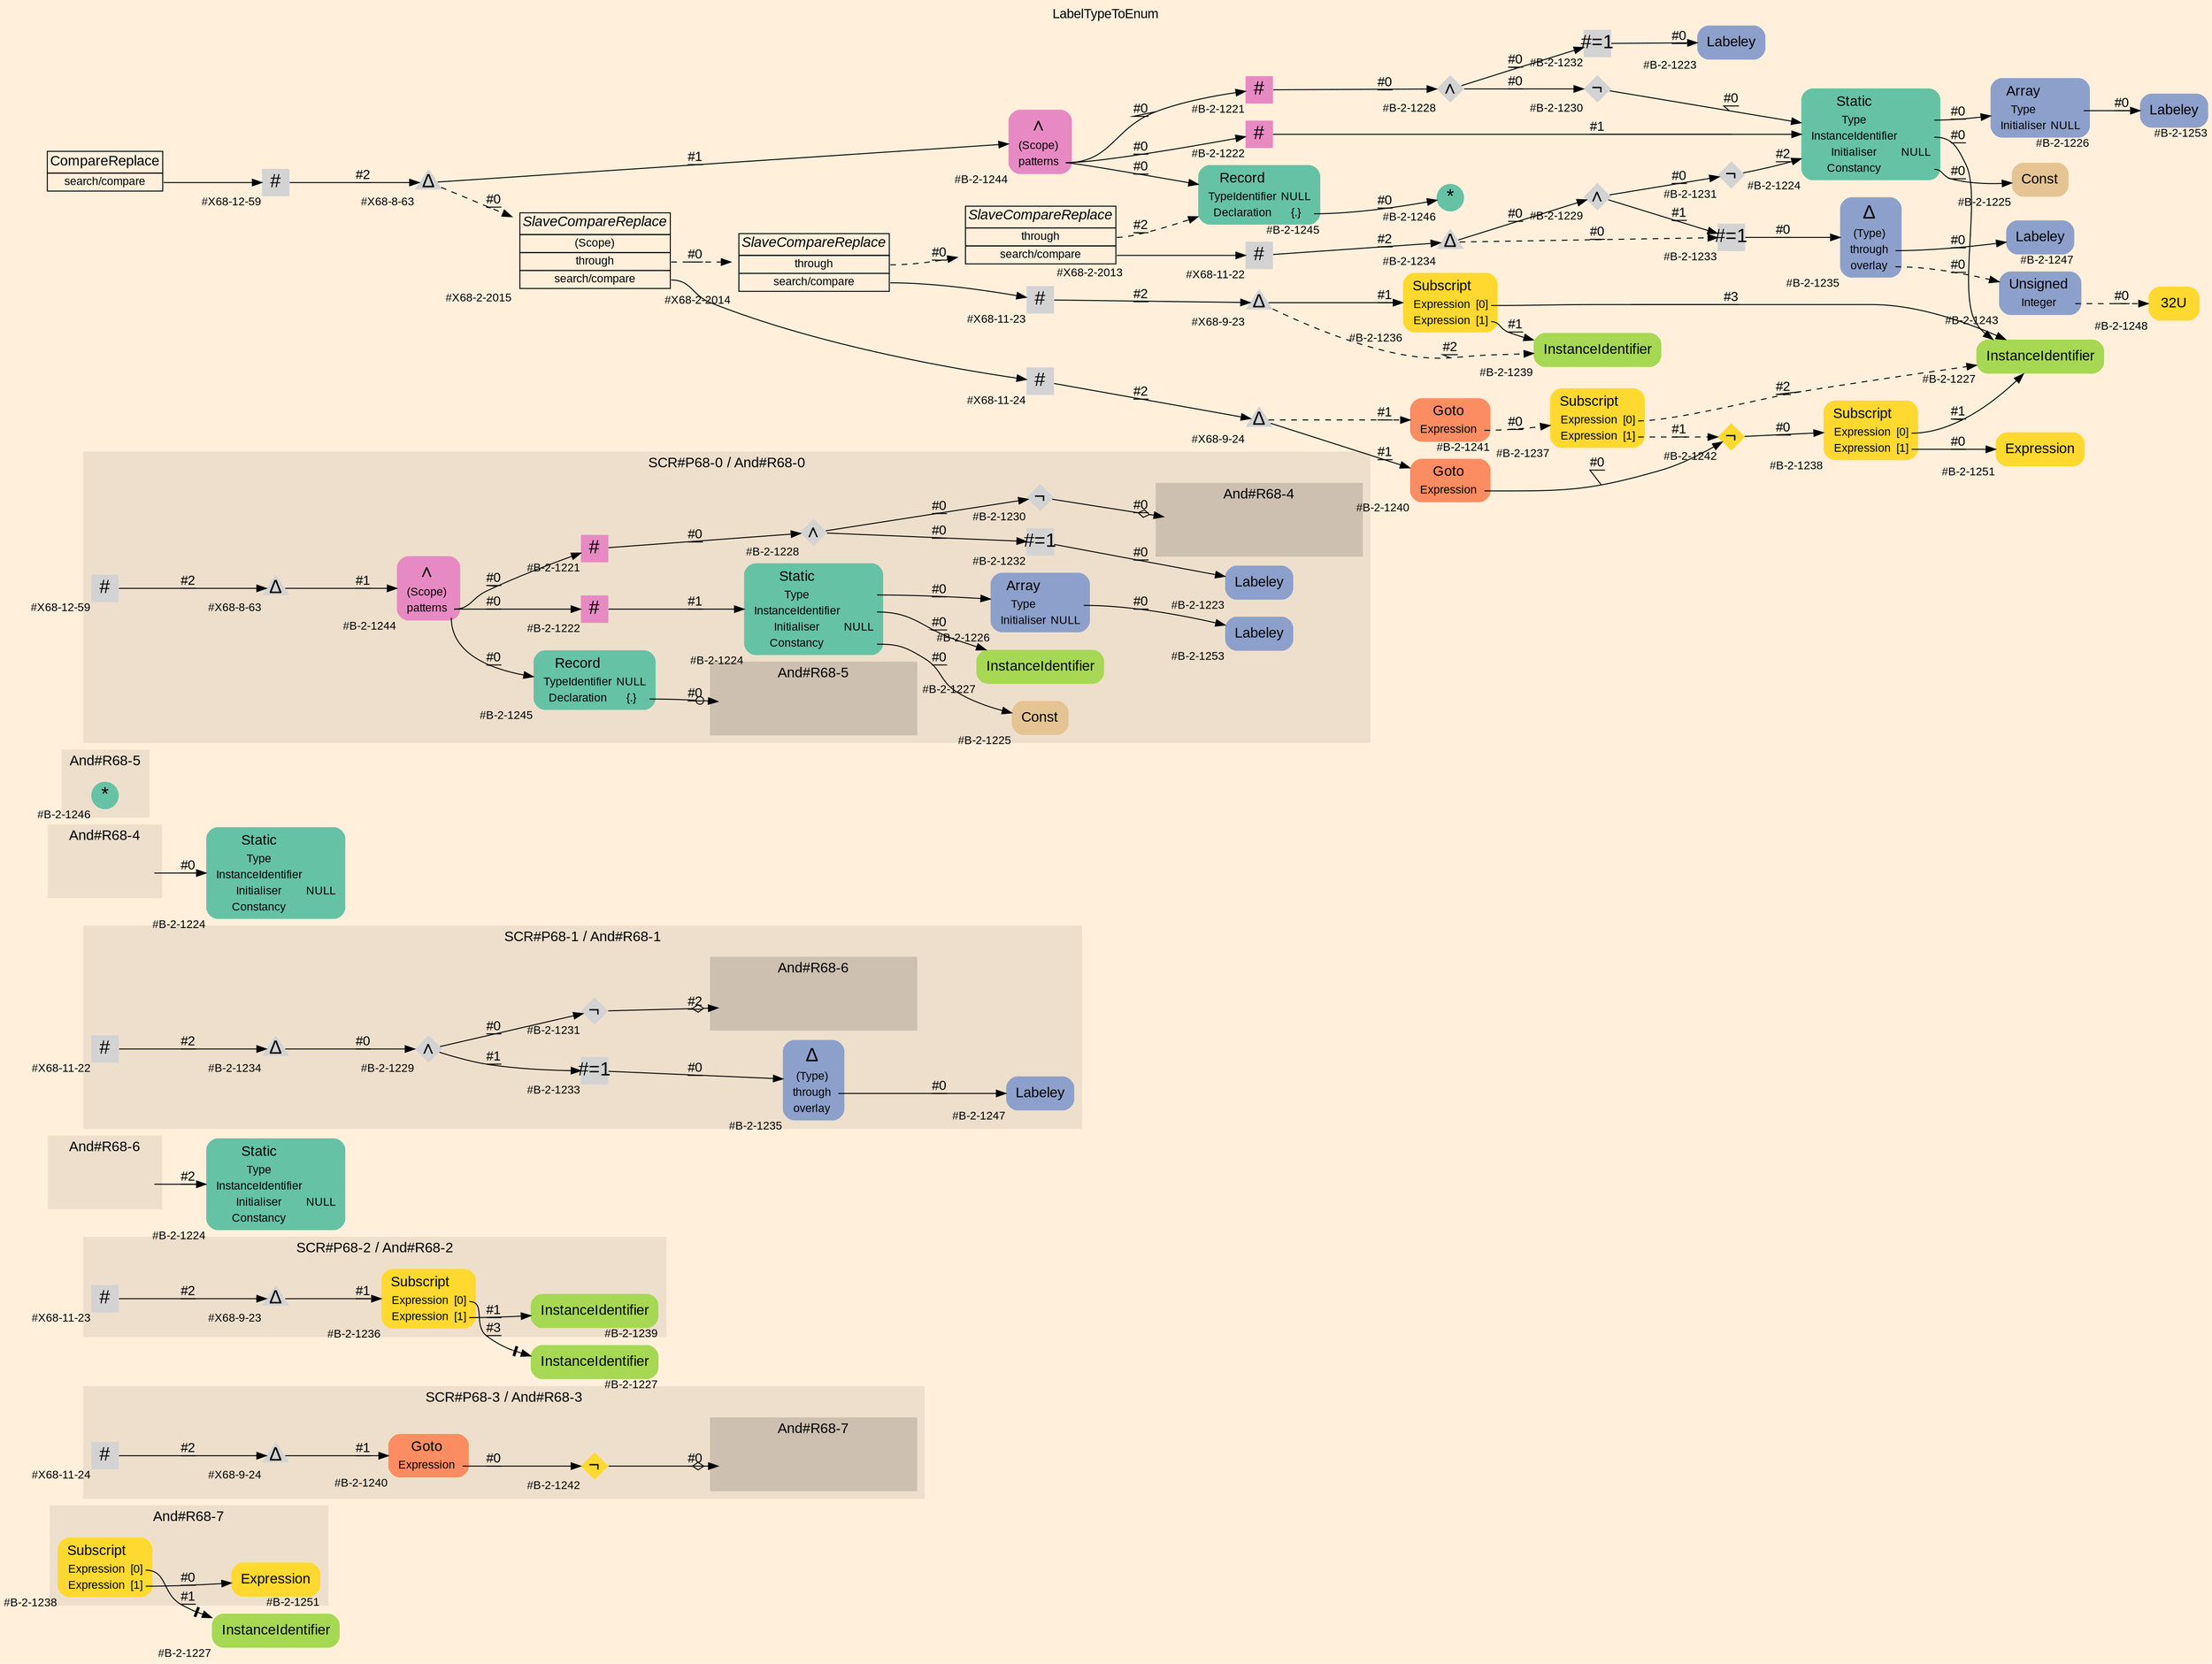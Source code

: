 digraph "LabelTypeToEnum" {
label = "LabelTypeToEnum"
labelloc = t
graph [
    rankdir = "LR"
    ranksep = 0.3
    bgcolor = antiquewhite1
    color = black
    fontcolor = black
    fontname = "Arial"
];
node [
    fontname = "Arial"
];
edge [
    fontname = "Arial"
];

// -------------------- figure And#R68-7 --------------------
// -------- region And#R68-7 ----------
subgraph "clusterAnd#R68-7" {
    label = "And#R68-7"
    style = "filled"
    color = antiquewhite2
    fontsize = "15"
    // -------- block And#R68-7/#B-2-1251 ----------
    "And#R68-7/#B-2-1251" [
        shape = "plaintext"
        fillcolor = "/set28/6"
        xlabel = "#B-2-1251"
        fontsize = "12"
        fontcolor = black
        label = <<TABLE BORDER="0" CELLBORDER="0" CELLSPACING="0">
         <TR><TD><FONT POINT-SIZE="15" COLOR="black">Expression</FONT></TD></TR>
        </TABLE>>
        style = "rounded,filled"
    ];
    
    // -------- block And#R68-7/#B-2-1238 ----------
    "And#R68-7/#B-2-1238" [
        shape = "plaintext"
        fillcolor = "/set28/6"
        xlabel = "#B-2-1238"
        fontsize = "12"
        fontcolor = black
        label = <<TABLE BORDER="0" CELLBORDER="0" CELLSPACING="0">
         <TR><TD><FONT POINT-SIZE="15" COLOR="black">Subscript</FONT></TD></TR>
         <TR><TD><FONT POINT-SIZE="12" COLOR="black">Expression</FONT></TD><TD PORT="port0"><FONT POINT-SIZE="12" COLOR="black">[0]</FONT></TD></TR>
         <TR><TD><FONT POINT-SIZE="12" COLOR="black">Expression</FONT></TD><TD PORT="port1"><FONT POINT-SIZE="12" COLOR="black">[1]</FONT></TD></TR>
        </TABLE>>
        style = "rounded,filled"
    ];
    
}

// -------- block And#R68-7/#B-2-1227 ----------
"And#R68-7/#B-2-1227" [
    shape = "plaintext"
    fillcolor = "/set28/5"
    xlabel = "#B-2-1227"
    fontsize = "12"
    fontcolor = black
    label = <<TABLE BORDER="0" CELLBORDER="0" CELLSPACING="0">
     <TR><TD><FONT POINT-SIZE="15" COLOR="black">InstanceIdentifier</FONT></TD></TR>
    </TABLE>>
    style = "rounded,filled"
];

"And#R68-7/#B-2-1238":port0 -> "And#R68-7/#B-2-1227" [
    arrowhead="normalnonetee"
    label = "#1"
    decorate = true
    color = black
    fontcolor = black
];

"And#R68-7/#B-2-1238":port1 -> "And#R68-7/#B-2-1251" [
    label = "#0"
    decorate = true
    color = black
    fontcolor = black
];


// -------------------- figure And#R68-3 --------------------
// -------- region And#R68-3 ----------
subgraph "clusterAnd#R68-3" {
    label = "SCR#P68-3 / And#R68-3"
    style = "filled"
    color = antiquewhite2
    fontsize = "15"
    // -------- block And#R68-3/#B-2-1240 ----------
    "And#R68-3/#B-2-1240" [
        shape = "plaintext"
        fillcolor = "/set28/2"
        xlabel = "#B-2-1240"
        fontsize = "12"
        fontcolor = black
        label = <<TABLE BORDER="0" CELLBORDER="0" CELLSPACING="0">
         <TR><TD><FONT POINT-SIZE="15" COLOR="black">Goto</FONT></TD></TR>
         <TR><TD><FONT POINT-SIZE="12" COLOR="black">Expression</FONT></TD><TD PORT="port0"></TD></TR>
        </TABLE>>
        style = "rounded,filled"
    ];
    
    // -------- block And#R68-3/#B-2-1242 ----------
    "And#R68-3/#B-2-1242" [
        shape = "diamond"
        fillcolor = "/set28/6"
        xlabel = "#B-2-1242"
        fontsize = "12"
        fontcolor = black
        label = <<FONT POINT-SIZE="20" COLOR="black">¬</FONT>>
        style = "filled"
        penwidth = 0.0
        fixedsize = true
        width = 0.4
        height = 0.4
    ];
    
    // -------- block And#R68-3/#X68-9-24 ----------
    "And#R68-3/#X68-9-24" [
        shape = "triangle"
        xlabel = "#X68-9-24"
        fontsize = "12"
        fontcolor = black
        label = <<FONT POINT-SIZE="20" COLOR="black">Δ</FONT>>
        style = "filled"
        penwidth = 0.0
        fixedsize = true
        width = 0.4
        height = 0.4
    ];
    
    // -------- block And#R68-3/#X68-11-24 ----------
    "And#R68-3/#X68-11-24" [
        shape = "square"
        xlabel = "#X68-11-24"
        fontsize = "12"
        fontcolor = black
        label = <<FONT POINT-SIZE="20" COLOR="black">#</FONT>>
        style = "filled"
        penwidth = 0.0
        fixedsize = true
        width = 0.4
        height = 0.4
    ];
    
    // -------- region And#R68-3/And#R68-7 ----------
    subgraph "clusterAnd#R68-3/And#R68-7" {
        label = "And#R68-7"
        style = "filled"
        color = antiquewhite3
        fontsize = "15"
        // -------- block And#R68-3/And#R68-7/#B-2-1238 ----------
        "And#R68-3/And#R68-7/#B-2-1238" [
            shape = "none"
            fillcolor = "/set28/6"
            xlabel = "#B-2-1238"
            fontsize = "12"
            fontcolor = black
            style = "invisible"
        ];
        
    }
    
}

"And#R68-3/#B-2-1240":port0 -> "And#R68-3/#B-2-1242" [
    label = "#0"
    decorate = true
    color = black
    fontcolor = black
];

"And#R68-3/#B-2-1242" -> "And#R68-3/And#R68-7/#B-2-1238" [
    arrowhead="normalnoneodiamond"
    label = "#0"
    decorate = true
    color = black
    fontcolor = black
];

"And#R68-3/#X68-9-24" -> "And#R68-3/#B-2-1240" [
    label = "#1"
    decorate = true
    color = black
    fontcolor = black
];

"And#R68-3/#X68-11-24" -> "And#R68-3/#X68-9-24" [
    label = "#2"
    decorate = true
    color = black
    fontcolor = black
];


// -------------------- figure And#R68-2 --------------------
// -------- region And#R68-2 ----------
subgraph "clusterAnd#R68-2" {
    label = "SCR#P68-2 / And#R68-2"
    style = "filled"
    color = antiquewhite2
    fontsize = "15"
    // -------- block And#R68-2/#X68-11-23 ----------
    "And#R68-2/#X68-11-23" [
        shape = "square"
        xlabel = "#X68-11-23"
        fontsize = "12"
        fontcolor = black
        label = <<FONT POINT-SIZE="20" COLOR="black">#</FONT>>
        style = "filled"
        penwidth = 0.0
        fixedsize = true
        width = 0.4
        height = 0.4
    ];
    
    // -------- block And#R68-2/#B-2-1236 ----------
    "And#R68-2/#B-2-1236" [
        shape = "plaintext"
        fillcolor = "/set28/6"
        xlabel = "#B-2-1236"
        fontsize = "12"
        fontcolor = black
        label = <<TABLE BORDER="0" CELLBORDER="0" CELLSPACING="0">
         <TR><TD><FONT POINT-SIZE="15" COLOR="black">Subscript</FONT></TD></TR>
         <TR><TD><FONT POINT-SIZE="12" COLOR="black">Expression</FONT></TD><TD PORT="port0"><FONT POINT-SIZE="12" COLOR="black">[0]</FONT></TD></TR>
         <TR><TD><FONT POINT-SIZE="12" COLOR="black">Expression</FONT></TD><TD PORT="port1"><FONT POINT-SIZE="12" COLOR="black">[1]</FONT></TD></TR>
        </TABLE>>
        style = "rounded,filled"
    ];
    
    // -------- block And#R68-2/#X68-9-23 ----------
    "And#R68-2/#X68-9-23" [
        shape = "triangle"
        xlabel = "#X68-9-23"
        fontsize = "12"
        fontcolor = black
        label = <<FONT POINT-SIZE="20" COLOR="black">Δ</FONT>>
        style = "filled"
        penwidth = 0.0
        fixedsize = true
        width = 0.4
        height = 0.4
    ];
    
    // -------- block And#R68-2/#B-2-1239 ----------
    "And#R68-2/#B-2-1239" [
        shape = "plaintext"
        fillcolor = "/set28/5"
        xlabel = "#B-2-1239"
        fontsize = "12"
        fontcolor = black
        label = <<TABLE BORDER="0" CELLBORDER="0" CELLSPACING="0">
         <TR><TD><FONT POINT-SIZE="15" COLOR="black">InstanceIdentifier</FONT></TD></TR>
        </TABLE>>
        style = "rounded,filled"
    ];
    
}

// -------- block And#R68-2/#B-2-1227 ----------
"And#R68-2/#B-2-1227" [
    shape = "plaintext"
    fillcolor = "/set28/5"
    xlabel = "#B-2-1227"
    fontsize = "12"
    fontcolor = black
    label = <<TABLE BORDER="0" CELLBORDER="0" CELLSPACING="0">
     <TR><TD><FONT POINT-SIZE="15" COLOR="black">InstanceIdentifier</FONT></TD></TR>
    </TABLE>>
    style = "rounded,filled"
];

"And#R68-2/#X68-11-23" -> "And#R68-2/#X68-9-23" [
    label = "#2"
    decorate = true
    color = black
    fontcolor = black
];

"And#R68-2/#B-2-1236":port0 -> "And#R68-2/#B-2-1227" [
    arrowhead="normalnonetee"
    label = "#3"
    decorate = true
    color = black
    fontcolor = black
];

"And#R68-2/#B-2-1236":port1 -> "And#R68-2/#B-2-1239" [
    label = "#1"
    decorate = true
    color = black
    fontcolor = black
];

"And#R68-2/#X68-9-23" -> "And#R68-2/#B-2-1236" [
    label = "#1"
    decorate = true
    color = black
    fontcolor = black
];


// -------------------- figure And#R68-6 --------------------
// -------- region And#R68-6 ----------
subgraph "clusterAnd#R68-6" {
    label = "And#R68-6"
    style = "filled"
    color = antiquewhite2
    fontsize = "15"
    // -------- block And#R68-6/IRIP ----------
    "And#R68-6/IRIP" [
        shape = "none"
        fontsize = "12"
        fontcolor = black
        style = "invisible"
    ];
    
}

// -------- block And#R68-6/#B-2-1224 ----------
"And#R68-6/#B-2-1224" [
    shape = "plaintext"
    fillcolor = "/set28/1"
    xlabel = "#B-2-1224"
    fontsize = "12"
    fontcolor = black
    label = <<TABLE BORDER="0" CELLBORDER="0" CELLSPACING="0">
     <TR><TD><FONT POINT-SIZE="15" COLOR="black">Static</FONT></TD></TR>
     <TR><TD><FONT POINT-SIZE="12" COLOR="black">Type</FONT></TD><TD PORT="port0"></TD></TR>
     <TR><TD><FONT POINT-SIZE="12" COLOR="black">InstanceIdentifier</FONT></TD><TD PORT="port1"></TD></TR>
     <TR><TD><FONT POINT-SIZE="12" COLOR="black">Initialiser</FONT></TD><TD PORT="port2"><FONT POINT-SIZE="12" COLOR="black">NULL</FONT></TD></TR>
     <TR><TD><FONT POINT-SIZE="12" COLOR="black">Constancy</FONT></TD><TD PORT="port3"></TD></TR>
    </TABLE>>
    style = "rounded,filled"
];

"And#R68-6/IRIP" -> "And#R68-6/#B-2-1224" [
    label = "#2"
    decorate = true
    color = black
    fontcolor = black
];


// -------------------- figure And#R68-1 --------------------
// -------- region And#R68-1 ----------
subgraph "clusterAnd#R68-1" {
    label = "SCR#P68-1 / And#R68-1"
    style = "filled"
    color = antiquewhite2
    fontsize = "15"
    // -------- block And#R68-1/#B-2-1235 ----------
    "And#R68-1/#B-2-1235" [
        shape = "plaintext"
        fillcolor = "/set28/3"
        xlabel = "#B-2-1235"
        fontsize = "12"
        fontcolor = black
        label = <<TABLE BORDER="0" CELLBORDER="0" CELLSPACING="0">
         <TR><TD><FONT POINT-SIZE="20" COLOR="black">Δ</FONT></TD></TR>
         <TR><TD><FONT POINT-SIZE="12" COLOR="black">(Type)</FONT></TD><TD PORT="port0"></TD></TR>
         <TR><TD><FONT POINT-SIZE="12" COLOR="black">through</FONT></TD><TD PORT="port1"></TD></TR>
         <TR><TD><FONT POINT-SIZE="12" COLOR="black">overlay</FONT></TD><TD PORT="port2"></TD></TR>
        </TABLE>>
        style = "rounded,filled"
    ];
    
    // -------- block And#R68-1/#X68-11-22 ----------
    "And#R68-1/#X68-11-22" [
        shape = "square"
        xlabel = "#X68-11-22"
        fontsize = "12"
        fontcolor = black
        label = <<FONT POINT-SIZE="20" COLOR="black">#</FONT>>
        style = "filled"
        penwidth = 0.0
        fixedsize = true
        width = 0.4
        height = 0.4
    ];
    
    // -------- block And#R68-1/#B-2-1229 ----------
    "And#R68-1/#B-2-1229" [
        shape = "diamond"
        xlabel = "#B-2-1229"
        fontsize = "12"
        fontcolor = black
        label = <<FONT POINT-SIZE="20" COLOR="black">∧</FONT>>
        style = "filled"
        penwidth = 0.0
        fixedsize = true
        width = 0.4
        height = 0.4
    ];
    
    // -------- block And#R68-1/#B-2-1233 ----------
    "And#R68-1/#B-2-1233" [
        shape = "square"
        xlabel = "#B-2-1233"
        fontsize = "12"
        fontcolor = black
        label = <<FONT POINT-SIZE="20" COLOR="black">#=1</FONT>>
        style = "filled"
        penwidth = 0.0
        fixedsize = true
        width = 0.4
        height = 0.4
    ];
    
    // -------- block And#R68-1/#B-2-1247 ----------
    "And#R68-1/#B-2-1247" [
        shape = "plaintext"
        fillcolor = "/set28/3"
        xlabel = "#B-2-1247"
        fontsize = "12"
        fontcolor = black
        label = <<TABLE BORDER="0" CELLBORDER="0" CELLSPACING="0">
         <TR><TD><FONT POINT-SIZE="15" COLOR="black">Labeley</FONT></TD></TR>
        </TABLE>>
        style = "rounded,filled"
    ];
    
    // -------- block And#R68-1/#B-2-1234 ----------
    "And#R68-1/#B-2-1234" [
        shape = "triangle"
        xlabel = "#B-2-1234"
        fontsize = "12"
        fontcolor = black
        label = <<FONT POINT-SIZE="20" COLOR="black">Δ</FONT>>
        style = "filled"
        penwidth = 0.0
        fixedsize = true
        width = 0.4
        height = 0.4
    ];
    
    // -------- block And#R68-1/#B-2-1231 ----------
    "And#R68-1/#B-2-1231" [
        shape = "diamond"
        xlabel = "#B-2-1231"
        fontsize = "12"
        fontcolor = black
        label = <<FONT POINT-SIZE="20" COLOR="black">¬</FONT>>
        style = "filled"
        penwidth = 0.0
        fixedsize = true
        width = 0.4
        height = 0.4
    ];
    
    // -------- region And#R68-1/And#R68-6 ----------
    subgraph "clusterAnd#R68-1/And#R68-6" {
        label = "And#R68-6"
        style = "filled"
        color = antiquewhite3
        fontsize = "15"
        // -------- block And#R68-1/And#R68-6/#B-2-1224 ----------
        "And#R68-1/And#R68-6/#B-2-1224" [
            shape = "none"
            fillcolor = "/set28/1"
            xlabel = "#B-2-1224"
            fontsize = "12"
            fontcolor = black
            style = "invisible"
        ];
        
    }
    
}

"And#R68-1/#B-2-1235":port1 -> "And#R68-1/#B-2-1247" [
    label = "#0"
    decorate = true
    color = black
    fontcolor = black
];

"And#R68-1/#X68-11-22" -> "And#R68-1/#B-2-1234" [
    label = "#2"
    decorate = true
    color = black
    fontcolor = black
];

"And#R68-1/#B-2-1229" -> "And#R68-1/#B-2-1233" [
    label = "#1"
    decorate = true
    color = black
    fontcolor = black
];

"And#R68-1/#B-2-1229" -> "And#R68-1/#B-2-1231" [
    label = "#0"
    decorate = true
    color = black
    fontcolor = black
];

"And#R68-1/#B-2-1233" -> "And#R68-1/#B-2-1235" [
    label = "#0"
    decorate = true
    color = black
    fontcolor = black
];

"And#R68-1/#B-2-1234" -> "And#R68-1/#B-2-1229" [
    label = "#0"
    decorate = true
    color = black
    fontcolor = black
];

"And#R68-1/#B-2-1231" -> "And#R68-1/And#R68-6/#B-2-1224" [
    arrowhead="normalnoneodiamond"
    label = "#2"
    decorate = true
    color = black
    fontcolor = black
];


// -------------------- figure And#R68-4 --------------------
// -------- region And#R68-4 ----------
subgraph "clusterAnd#R68-4" {
    label = "And#R68-4"
    style = "filled"
    color = antiquewhite2
    fontsize = "15"
    // -------- block And#R68-4/IRIP ----------
    "And#R68-4/IRIP" [
        shape = "none"
        fontsize = "12"
        fontcolor = black
        style = "invisible"
    ];
    
}

// -------- block And#R68-4/#B-2-1224 ----------
"And#R68-4/#B-2-1224" [
    shape = "plaintext"
    fillcolor = "/set28/1"
    xlabel = "#B-2-1224"
    fontsize = "12"
    fontcolor = black
    label = <<TABLE BORDER="0" CELLBORDER="0" CELLSPACING="0">
     <TR><TD><FONT POINT-SIZE="15" COLOR="black">Static</FONT></TD></TR>
     <TR><TD><FONT POINT-SIZE="12" COLOR="black">Type</FONT></TD><TD PORT="port0"></TD></TR>
     <TR><TD><FONT POINT-SIZE="12" COLOR="black">InstanceIdentifier</FONT></TD><TD PORT="port1"></TD></TR>
     <TR><TD><FONT POINT-SIZE="12" COLOR="black">Initialiser</FONT></TD><TD PORT="port2"><FONT POINT-SIZE="12" COLOR="black">NULL</FONT></TD></TR>
     <TR><TD><FONT POINT-SIZE="12" COLOR="black">Constancy</FONT></TD><TD PORT="port3"></TD></TR>
    </TABLE>>
    style = "rounded,filled"
];

"And#R68-4/IRIP" -> "And#R68-4/#B-2-1224" [
    label = "#0"
    decorate = true
    color = black
    fontcolor = black
];


// -------------------- figure And#R68-5 --------------------
// -------- region And#R68-5 ----------
subgraph "clusterAnd#R68-5" {
    label = "And#R68-5"
    style = "filled"
    color = antiquewhite2
    fontsize = "15"
    // -------- block And#R68-5/#B-2-1246 ----------
    "And#R68-5/#B-2-1246" [
        shape = "circle"
        fillcolor = "/set28/1"
        xlabel = "#B-2-1246"
        fontsize = "12"
        fontcolor = black
        label = <<FONT POINT-SIZE="20" COLOR="black">*</FONT>>
        style = "filled"
        penwidth = 0.0
        fixedsize = true
        width = 0.4
        height = 0.4
    ];
    
}


// -------------------- figure And#R68-0 --------------------
// -------- region And#R68-0 ----------
subgraph "clusterAnd#R68-0" {
    label = "SCR#P68-0 / And#R68-0"
    style = "filled"
    color = antiquewhite2
    fontsize = "15"
    // -------- block And#R68-0/#B-2-1245 ----------
    "And#R68-0/#B-2-1245" [
        shape = "plaintext"
        fillcolor = "/set28/1"
        xlabel = "#B-2-1245"
        fontsize = "12"
        fontcolor = black
        label = <<TABLE BORDER="0" CELLBORDER="0" CELLSPACING="0">
         <TR><TD><FONT POINT-SIZE="15" COLOR="black">Record</FONT></TD></TR>
         <TR><TD><FONT POINT-SIZE="12" COLOR="black">TypeIdentifier</FONT></TD><TD PORT="port0"><FONT POINT-SIZE="12" COLOR="black">NULL</FONT></TD></TR>
         <TR><TD><FONT POINT-SIZE="12" COLOR="black">Declaration</FONT></TD><TD PORT="port1"><FONT POINT-SIZE="12" COLOR="black">{.}</FONT></TD></TR>
        </TABLE>>
        style = "rounded,filled"
    ];
    
    // -------- block And#R68-0/#B-2-1244 ----------
    "And#R68-0/#B-2-1244" [
        shape = "plaintext"
        fillcolor = "/set28/4"
        xlabel = "#B-2-1244"
        fontsize = "12"
        fontcolor = black
        label = <<TABLE BORDER="0" CELLBORDER="0" CELLSPACING="0">
         <TR><TD><FONT POINT-SIZE="20" COLOR="black">∧</FONT></TD></TR>
         <TR><TD><FONT POINT-SIZE="12" COLOR="black">(Scope)</FONT></TD><TD PORT="port0"></TD></TR>
         <TR><TD><FONT POINT-SIZE="12" COLOR="black">patterns</FONT></TD><TD PORT="port1"></TD></TR>
        </TABLE>>
        style = "rounded,filled"
    ];
    
    // -------- block And#R68-0/#B-2-1223 ----------
    "And#R68-0/#B-2-1223" [
        shape = "plaintext"
        fillcolor = "/set28/3"
        xlabel = "#B-2-1223"
        fontsize = "12"
        fontcolor = black
        label = <<TABLE BORDER="0" CELLBORDER="0" CELLSPACING="0">
         <TR><TD><FONT POINT-SIZE="15" COLOR="black">Labeley</FONT></TD></TR>
        </TABLE>>
        style = "rounded,filled"
    ];
    
    // -------- block And#R68-0/#B-2-1253 ----------
    "And#R68-0/#B-2-1253" [
        shape = "plaintext"
        fillcolor = "/set28/3"
        xlabel = "#B-2-1253"
        fontsize = "12"
        fontcolor = black
        label = <<TABLE BORDER="0" CELLBORDER="0" CELLSPACING="0">
         <TR><TD><FONT POINT-SIZE="15" COLOR="black">Labeley</FONT></TD></TR>
        </TABLE>>
        style = "rounded,filled"
    ];
    
    // -------- block And#R68-0/#B-2-1224 ----------
    "And#R68-0/#B-2-1224" [
        shape = "plaintext"
        fillcolor = "/set28/1"
        xlabel = "#B-2-1224"
        fontsize = "12"
        fontcolor = black
        label = <<TABLE BORDER="0" CELLBORDER="0" CELLSPACING="0">
         <TR><TD><FONT POINT-SIZE="15" COLOR="black">Static</FONT></TD></TR>
         <TR><TD><FONT POINT-SIZE="12" COLOR="black">Type</FONT></TD><TD PORT="port0"></TD></TR>
         <TR><TD><FONT POINT-SIZE="12" COLOR="black">InstanceIdentifier</FONT></TD><TD PORT="port1"></TD></TR>
         <TR><TD><FONT POINT-SIZE="12" COLOR="black">Initialiser</FONT></TD><TD PORT="port2"><FONT POINT-SIZE="12" COLOR="black">NULL</FONT></TD></TR>
         <TR><TD><FONT POINT-SIZE="12" COLOR="black">Constancy</FONT></TD><TD PORT="port3"></TD></TR>
        </TABLE>>
        style = "rounded,filled"
    ];
    
    // -------- block And#R68-0/#B-2-1227 ----------
    "And#R68-0/#B-2-1227" [
        shape = "plaintext"
        fillcolor = "/set28/5"
        xlabel = "#B-2-1227"
        fontsize = "12"
        fontcolor = black
        label = <<TABLE BORDER="0" CELLBORDER="0" CELLSPACING="0">
         <TR><TD><FONT POINT-SIZE="15" COLOR="black">InstanceIdentifier</FONT></TD></TR>
        </TABLE>>
        style = "rounded,filled"
    ];
    
    // -------- block And#R68-0/#B-2-1222 ----------
    "And#R68-0/#B-2-1222" [
        shape = "square"
        fillcolor = "/set28/4"
        xlabel = "#B-2-1222"
        fontsize = "12"
        fontcolor = black
        label = <<FONT POINT-SIZE="20" COLOR="black">#</FONT>>
        style = "filled"
        penwidth = 0.0
        fixedsize = true
        width = 0.4
        height = 0.4
    ];
    
    // -------- block And#R68-0/#X68-12-59 ----------
    "And#R68-0/#X68-12-59" [
        shape = "square"
        xlabel = "#X68-12-59"
        fontsize = "12"
        fontcolor = black
        label = <<FONT POINT-SIZE="20" COLOR="black">#</FONT>>
        style = "filled"
        penwidth = 0.0
        fixedsize = true
        width = 0.4
        height = 0.4
    ];
    
    // -------- block And#R68-0/#B-2-1228 ----------
    "And#R68-0/#B-2-1228" [
        shape = "diamond"
        xlabel = "#B-2-1228"
        fontsize = "12"
        fontcolor = black
        label = <<FONT POINT-SIZE="20" COLOR="black">∧</FONT>>
        style = "filled"
        penwidth = 0.0
        fixedsize = true
        width = 0.4
        height = 0.4
    ];
    
    // -------- block And#R68-0/#B-2-1226 ----------
    "And#R68-0/#B-2-1226" [
        shape = "plaintext"
        fillcolor = "/set28/3"
        xlabel = "#B-2-1226"
        fontsize = "12"
        fontcolor = black
        label = <<TABLE BORDER="0" CELLBORDER="0" CELLSPACING="0">
         <TR><TD><FONT POINT-SIZE="15" COLOR="black">Array</FONT></TD></TR>
         <TR><TD><FONT POINT-SIZE="12" COLOR="black">Type</FONT></TD><TD PORT="port0"></TD></TR>
         <TR><TD><FONT POINT-SIZE="12" COLOR="black">Initialiser</FONT></TD><TD PORT="port1"><FONT POINT-SIZE="12" COLOR="black">NULL</FONT></TD></TR>
        </TABLE>>
        style = "rounded,filled"
    ];
    
    // -------- block And#R68-0/#B-2-1221 ----------
    "And#R68-0/#B-2-1221" [
        shape = "square"
        fillcolor = "/set28/4"
        xlabel = "#B-2-1221"
        fontsize = "12"
        fontcolor = black
        label = <<FONT POINT-SIZE="20" COLOR="black">#</FONT>>
        style = "filled"
        penwidth = 0.0
        fixedsize = true
        width = 0.4
        height = 0.4
    ];
    
    // -------- block And#R68-0/#X68-8-63 ----------
    "And#R68-0/#X68-8-63" [
        shape = "triangle"
        xlabel = "#X68-8-63"
        fontsize = "12"
        fontcolor = black
        label = <<FONT POINT-SIZE="20" COLOR="black">Δ</FONT>>
        style = "filled"
        penwidth = 0.0
        fixedsize = true
        width = 0.4
        height = 0.4
    ];
    
    // -------- block And#R68-0/#B-2-1230 ----------
    "And#R68-0/#B-2-1230" [
        shape = "diamond"
        xlabel = "#B-2-1230"
        fontsize = "12"
        fontcolor = black
        label = <<FONT POINT-SIZE="20" COLOR="black">¬</FONT>>
        style = "filled"
        penwidth = 0.0
        fixedsize = true
        width = 0.4
        height = 0.4
    ];
    
    // -------- block And#R68-0/#B-2-1232 ----------
    "And#R68-0/#B-2-1232" [
        shape = "square"
        xlabel = "#B-2-1232"
        fontsize = "12"
        fontcolor = black
        label = <<FONT POINT-SIZE="20" COLOR="black">#=1</FONT>>
        style = "filled"
        penwidth = 0.0
        fixedsize = true
        width = 0.4
        height = 0.4
    ];
    
    // -------- block And#R68-0/#B-2-1225 ----------
    "And#R68-0/#B-2-1225" [
        shape = "plaintext"
        fillcolor = "/set28/7"
        xlabel = "#B-2-1225"
        fontsize = "12"
        fontcolor = black
        label = <<TABLE BORDER="0" CELLBORDER="0" CELLSPACING="0">
         <TR><TD><FONT POINT-SIZE="15" COLOR="black">Const</FONT></TD></TR>
        </TABLE>>
        style = "rounded,filled"
    ];
    
    // -------- region And#R68-0/And#R68-4 ----------
    subgraph "clusterAnd#R68-0/And#R68-4" {
        label = "And#R68-4"
        style = "filled"
        color = antiquewhite3
        fontsize = "15"
        // -------- block And#R68-0/And#R68-4/#B-2-1224 ----------
        "And#R68-0/And#R68-4/#B-2-1224" [
            shape = "none"
            fillcolor = "/set28/1"
            xlabel = "#B-2-1224"
            fontsize = "12"
            fontcolor = black
            style = "invisible"
        ];
        
    }
    
    // -------- region And#R68-0/And#R68-5 ----------
    subgraph "clusterAnd#R68-0/And#R68-5" {
        label = "And#R68-5"
        style = "filled"
        color = antiquewhite3
        fontsize = "15"
        // -------- block And#R68-0/And#R68-5/#B-2-1246 ----------
        "And#R68-0/And#R68-5/#B-2-1246" [
            shape = "none"
            fillcolor = "/set28/1"
            xlabel = "#B-2-1246"
            fontsize = "12"
            fontcolor = black
            style = "invisible"
        ];
        
    }
    
}

"And#R68-0/#B-2-1245":port1 -> "And#R68-0/And#R68-5/#B-2-1246" [
    arrowhead="normalnoneodot"
    label = "#0"
    decorate = true
    color = black
    fontcolor = black
];

"And#R68-0/#B-2-1244":port1 -> "And#R68-0/#B-2-1245" [
    label = "#0"
    decorate = true
    color = black
    fontcolor = black
];

"And#R68-0/#B-2-1244":port1 -> "And#R68-0/#B-2-1221" [
    label = "#0"
    decorate = true
    color = black
    fontcolor = black
];

"And#R68-0/#B-2-1244":port1 -> "And#R68-0/#B-2-1222" [
    label = "#0"
    decorate = true
    color = black
    fontcolor = black
];

"And#R68-0/#B-2-1224":port0 -> "And#R68-0/#B-2-1226" [
    label = "#0"
    decorate = true
    color = black
    fontcolor = black
];

"And#R68-0/#B-2-1224":port1 -> "And#R68-0/#B-2-1227" [
    label = "#0"
    decorate = true
    color = black
    fontcolor = black
];

"And#R68-0/#B-2-1224":port3 -> "And#R68-0/#B-2-1225" [
    label = "#0"
    decorate = true
    color = black
    fontcolor = black
];

"And#R68-0/#B-2-1222" -> "And#R68-0/#B-2-1224" [
    label = "#1"
    decorate = true
    color = black
    fontcolor = black
];

"And#R68-0/#X68-12-59" -> "And#R68-0/#X68-8-63" [
    label = "#2"
    decorate = true
    color = black
    fontcolor = black
];

"And#R68-0/#B-2-1228" -> "And#R68-0/#B-2-1232" [
    label = "#0"
    decorate = true
    color = black
    fontcolor = black
];

"And#R68-0/#B-2-1228" -> "And#R68-0/#B-2-1230" [
    label = "#0"
    decorate = true
    color = black
    fontcolor = black
];

"And#R68-0/#B-2-1226":port0 -> "And#R68-0/#B-2-1253" [
    label = "#0"
    decorate = true
    color = black
    fontcolor = black
];

"And#R68-0/#B-2-1221" -> "And#R68-0/#B-2-1228" [
    label = "#0"
    decorate = true
    color = black
    fontcolor = black
];

"And#R68-0/#X68-8-63" -> "And#R68-0/#B-2-1244" [
    label = "#1"
    decorate = true
    color = black
    fontcolor = black
];

"And#R68-0/#B-2-1230" -> "And#R68-0/And#R68-4/#B-2-1224" [
    arrowhead="normalnoneodiamond"
    label = "#0"
    decorate = true
    color = black
    fontcolor = black
];

"And#R68-0/#B-2-1232" -> "And#R68-0/#B-2-1223" [
    label = "#0"
    decorate = true
    color = black
    fontcolor = black
];


// -------------------- transformation figure --------------------
// -------- block CR#X68-10-68 ----------
"CR#X68-10-68" [
    shape = "plaintext"
    fillcolor = antiquewhite1
    fontsize = "12"
    fontcolor = black
    label = <<TABLE BORDER="0" CELLBORDER="1" CELLSPACING="0">
     <TR><TD><FONT POINT-SIZE="15" COLOR="black">CompareReplace</FONT></TD></TR>
     <TR><TD PORT="port0"><FONT POINT-SIZE="12" COLOR="black">search/compare</FONT></TD></TR>
    </TABLE>>
    style = "filled"
    color = black
];

// -------- block #X68-12-59 ----------
"#X68-12-59" [
    shape = "square"
    xlabel = "#X68-12-59"
    fontsize = "12"
    fontcolor = black
    label = <<FONT POINT-SIZE="20" COLOR="black">#</FONT>>
    style = "filled"
    penwidth = 0.0
    fixedsize = true
    width = 0.4
    height = 0.4
];

// -------- block #X68-8-63 ----------
"#X68-8-63" [
    shape = "triangle"
    xlabel = "#X68-8-63"
    fontsize = "12"
    fontcolor = black
    label = <<FONT POINT-SIZE="20" COLOR="black">Δ</FONT>>
    style = "filled"
    penwidth = 0.0
    fixedsize = true
    width = 0.4
    height = 0.4
];

// -------- block #B-2-1244 ----------
"#B-2-1244" [
    shape = "plaintext"
    fillcolor = "/set28/4"
    xlabel = "#B-2-1244"
    fontsize = "12"
    fontcolor = black
    label = <<TABLE BORDER="0" CELLBORDER="0" CELLSPACING="0">
     <TR><TD><FONT POINT-SIZE="20" COLOR="black">∧</FONT></TD></TR>
     <TR><TD><FONT POINT-SIZE="12" COLOR="black">(Scope)</FONT></TD><TD PORT="port0"></TD></TR>
     <TR><TD><FONT POINT-SIZE="12" COLOR="black">patterns</FONT></TD><TD PORT="port1"></TD></TR>
    </TABLE>>
    style = "rounded,filled"
];

// -------- block #B-2-1245 ----------
"#B-2-1245" [
    shape = "plaintext"
    fillcolor = "/set28/1"
    xlabel = "#B-2-1245"
    fontsize = "12"
    fontcolor = black
    label = <<TABLE BORDER="0" CELLBORDER="0" CELLSPACING="0">
     <TR><TD><FONT POINT-SIZE="15" COLOR="black">Record</FONT></TD></TR>
     <TR><TD><FONT POINT-SIZE="12" COLOR="black">TypeIdentifier</FONT></TD><TD PORT="port0"><FONT POINT-SIZE="12" COLOR="black">NULL</FONT></TD></TR>
     <TR><TD><FONT POINT-SIZE="12" COLOR="black">Declaration</FONT></TD><TD PORT="port1"><FONT POINT-SIZE="12" COLOR="black">{.}</FONT></TD></TR>
    </TABLE>>
    style = "rounded,filled"
];

// -------- block #B-2-1246 ----------
"#B-2-1246" [
    shape = "circle"
    fillcolor = "/set28/1"
    xlabel = "#B-2-1246"
    fontsize = "12"
    fontcolor = black
    label = <<FONT POINT-SIZE="20" COLOR="black">*</FONT>>
    style = "filled"
    penwidth = 0.0
    fixedsize = true
    width = 0.4
    height = 0.4
];

// -------- block #B-2-1221 ----------
"#B-2-1221" [
    shape = "square"
    fillcolor = "/set28/4"
    xlabel = "#B-2-1221"
    fontsize = "12"
    fontcolor = black
    label = <<FONT POINT-SIZE="20" COLOR="black">#</FONT>>
    style = "filled"
    penwidth = 0.0
    fixedsize = true
    width = 0.4
    height = 0.4
];

// -------- block #B-2-1228 ----------
"#B-2-1228" [
    shape = "diamond"
    xlabel = "#B-2-1228"
    fontsize = "12"
    fontcolor = black
    label = <<FONT POINT-SIZE="20" COLOR="black">∧</FONT>>
    style = "filled"
    penwidth = 0.0
    fixedsize = true
    width = 0.4
    height = 0.4
];

// -------- block #B-2-1232 ----------
"#B-2-1232" [
    shape = "square"
    xlabel = "#B-2-1232"
    fontsize = "12"
    fontcolor = black
    label = <<FONT POINT-SIZE="20" COLOR="black">#=1</FONT>>
    style = "filled"
    penwidth = 0.0
    fixedsize = true
    width = 0.4
    height = 0.4
];

// -------- block #B-2-1223 ----------
"#B-2-1223" [
    shape = "plaintext"
    fillcolor = "/set28/3"
    xlabel = "#B-2-1223"
    fontsize = "12"
    fontcolor = black
    label = <<TABLE BORDER="0" CELLBORDER="0" CELLSPACING="0">
     <TR><TD><FONT POINT-SIZE="15" COLOR="black">Labeley</FONT></TD></TR>
    </TABLE>>
    style = "rounded,filled"
];

// -------- block #B-2-1230 ----------
"#B-2-1230" [
    shape = "diamond"
    xlabel = "#B-2-1230"
    fontsize = "12"
    fontcolor = black
    label = <<FONT POINT-SIZE="20" COLOR="black">¬</FONT>>
    style = "filled"
    penwidth = 0.0
    fixedsize = true
    width = 0.4
    height = 0.4
];

// -------- block #B-2-1224 ----------
"#B-2-1224" [
    shape = "plaintext"
    fillcolor = "/set28/1"
    xlabel = "#B-2-1224"
    fontsize = "12"
    fontcolor = black
    label = <<TABLE BORDER="0" CELLBORDER="0" CELLSPACING="0">
     <TR><TD><FONT POINT-SIZE="15" COLOR="black">Static</FONT></TD></TR>
     <TR><TD><FONT POINT-SIZE="12" COLOR="black">Type</FONT></TD><TD PORT="port0"></TD></TR>
     <TR><TD><FONT POINT-SIZE="12" COLOR="black">InstanceIdentifier</FONT></TD><TD PORT="port1"></TD></TR>
     <TR><TD><FONT POINT-SIZE="12" COLOR="black">Initialiser</FONT></TD><TD PORT="port2"><FONT POINT-SIZE="12" COLOR="black">NULL</FONT></TD></TR>
     <TR><TD><FONT POINT-SIZE="12" COLOR="black">Constancy</FONT></TD><TD PORT="port3"></TD></TR>
    </TABLE>>
    style = "rounded,filled"
];

// -------- block #B-2-1226 ----------
"#B-2-1226" [
    shape = "plaintext"
    fillcolor = "/set28/3"
    xlabel = "#B-2-1226"
    fontsize = "12"
    fontcolor = black
    label = <<TABLE BORDER="0" CELLBORDER="0" CELLSPACING="0">
     <TR><TD><FONT POINT-SIZE="15" COLOR="black">Array</FONT></TD></TR>
     <TR><TD><FONT POINT-SIZE="12" COLOR="black">Type</FONT></TD><TD PORT="port0"></TD></TR>
     <TR><TD><FONT POINT-SIZE="12" COLOR="black">Initialiser</FONT></TD><TD PORT="port1"><FONT POINT-SIZE="12" COLOR="black">NULL</FONT></TD></TR>
    </TABLE>>
    style = "rounded,filled"
];

// -------- block #B-2-1253 ----------
"#B-2-1253" [
    shape = "plaintext"
    fillcolor = "/set28/3"
    xlabel = "#B-2-1253"
    fontsize = "12"
    fontcolor = black
    label = <<TABLE BORDER="0" CELLBORDER="0" CELLSPACING="0">
     <TR><TD><FONT POINT-SIZE="15" COLOR="black">Labeley</FONT></TD></TR>
    </TABLE>>
    style = "rounded,filled"
];

// -------- block #B-2-1227 ----------
"#B-2-1227" [
    shape = "plaintext"
    fillcolor = "/set28/5"
    xlabel = "#B-2-1227"
    fontsize = "12"
    fontcolor = black
    label = <<TABLE BORDER="0" CELLBORDER="0" CELLSPACING="0">
     <TR><TD><FONT POINT-SIZE="15" COLOR="black">InstanceIdentifier</FONT></TD></TR>
    </TABLE>>
    style = "rounded,filled"
];

// -------- block #B-2-1225 ----------
"#B-2-1225" [
    shape = "plaintext"
    fillcolor = "/set28/7"
    xlabel = "#B-2-1225"
    fontsize = "12"
    fontcolor = black
    label = <<TABLE BORDER="0" CELLBORDER="0" CELLSPACING="0">
     <TR><TD><FONT POINT-SIZE="15" COLOR="black">Const</FONT></TD></TR>
    </TABLE>>
    style = "rounded,filled"
];

// -------- block #B-2-1222 ----------
"#B-2-1222" [
    shape = "square"
    fillcolor = "/set28/4"
    xlabel = "#B-2-1222"
    fontsize = "12"
    fontcolor = black
    label = <<FONT POINT-SIZE="20" COLOR="black">#</FONT>>
    style = "filled"
    penwidth = 0.0
    fixedsize = true
    width = 0.4
    height = 0.4
];

// -------- block #X68-2-2015 ----------
"#X68-2-2015" [
    shape = "plaintext"
    fillcolor = antiquewhite1
    xlabel = "#X68-2-2015"
    fontsize = "12"
    fontcolor = black
    label = <<TABLE BORDER="0" CELLBORDER="1" CELLSPACING="0">
     <TR><TD><FONT POINT-SIZE="15" COLOR="black"><I>SlaveCompareReplace</I></FONT></TD></TR>
     <TR><TD PORT="port0"><FONT POINT-SIZE="12" COLOR="black">(Scope)</FONT></TD></TR>
     <TR><TD PORT="port1"><FONT POINT-SIZE="12" COLOR="black">through</FONT></TD></TR>
     <TR><TD PORT="port2"><FONT POINT-SIZE="12" COLOR="black">search/compare</FONT></TD></TR>
    </TABLE>>
    style = "filled"
    color = black
];

// -------- block #X68-2-2014 ----------
"#X68-2-2014" [
    shape = "plaintext"
    fillcolor = antiquewhite1
    xlabel = "#X68-2-2014"
    fontsize = "12"
    fontcolor = black
    label = <<TABLE BORDER="0" CELLBORDER="1" CELLSPACING="0">
     <TR><TD><FONT POINT-SIZE="15" COLOR="black"><I>SlaveCompareReplace</I></FONT></TD></TR>
     <TR><TD PORT="port0"><FONT POINT-SIZE="12" COLOR="black">through</FONT></TD></TR>
     <TR><TD PORT="port1"><FONT POINT-SIZE="12" COLOR="black">search/compare</FONT></TD></TR>
    </TABLE>>
    style = "filled"
    color = black
];

// -------- block #X68-2-2013 ----------
"#X68-2-2013" [
    shape = "plaintext"
    fillcolor = antiquewhite1
    xlabel = "#X68-2-2013"
    fontsize = "12"
    fontcolor = black
    label = <<TABLE BORDER="0" CELLBORDER="1" CELLSPACING="0">
     <TR><TD><FONT POINT-SIZE="15" COLOR="black"><I>SlaveCompareReplace</I></FONT></TD></TR>
     <TR><TD PORT="port0"><FONT POINT-SIZE="12" COLOR="black">through</FONT></TD></TR>
     <TR><TD PORT="port1"><FONT POINT-SIZE="12" COLOR="black">search/compare</FONT></TD></TR>
    </TABLE>>
    style = "filled"
    color = black
];

// -------- block #X68-11-22 ----------
"#X68-11-22" [
    shape = "square"
    xlabel = "#X68-11-22"
    fontsize = "12"
    fontcolor = black
    label = <<FONT POINT-SIZE="20" COLOR="black">#</FONT>>
    style = "filled"
    penwidth = 0.0
    fixedsize = true
    width = 0.4
    height = 0.4
];

// -------- block #B-2-1234 ----------
"#B-2-1234" [
    shape = "triangle"
    xlabel = "#B-2-1234"
    fontsize = "12"
    fontcolor = black
    label = <<FONT POINT-SIZE="20" COLOR="black">Δ</FONT>>
    style = "filled"
    penwidth = 0.0
    fixedsize = true
    width = 0.4
    height = 0.4
];

// -------- block #B-2-1229 ----------
"#B-2-1229" [
    shape = "diamond"
    xlabel = "#B-2-1229"
    fontsize = "12"
    fontcolor = black
    label = <<FONT POINT-SIZE="20" COLOR="black">∧</FONT>>
    style = "filled"
    penwidth = 0.0
    fixedsize = true
    width = 0.4
    height = 0.4
];

// -------- block #B-2-1233 ----------
"#B-2-1233" [
    shape = "square"
    xlabel = "#B-2-1233"
    fontsize = "12"
    fontcolor = black
    label = <<FONT POINT-SIZE="20" COLOR="black">#=1</FONT>>
    style = "filled"
    penwidth = 0.0
    fixedsize = true
    width = 0.4
    height = 0.4
];

// -------- block #B-2-1235 ----------
"#B-2-1235" [
    shape = "plaintext"
    fillcolor = "/set28/3"
    xlabel = "#B-2-1235"
    fontsize = "12"
    fontcolor = black
    label = <<TABLE BORDER="0" CELLBORDER="0" CELLSPACING="0">
     <TR><TD><FONT POINT-SIZE="20" COLOR="black">Δ</FONT></TD></TR>
     <TR><TD><FONT POINT-SIZE="12" COLOR="black">(Type)</FONT></TD><TD PORT="port0"></TD></TR>
     <TR><TD><FONT POINT-SIZE="12" COLOR="black">through</FONT></TD><TD PORT="port1"></TD></TR>
     <TR><TD><FONT POINT-SIZE="12" COLOR="black">overlay</FONT></TD><TD PORT="port2"></TD></TR>
    </TABLE>>
    style = "rounded,filled"
];

// -------- block #B-2-1247 ----------
"#B-2-1247" [
    shape = "plaintext"
    fillcolor = "/set28/3"
    xlabel = "#B-2-1247"
    fontsize = "12"
    fontcolor = black
    label = <<TABLE BORDER="0" CELLBORDER="0" CELLSPACING="0">
     <TR><TD><FONT POINT-SIZE="15" COLOR="black">Labeley</FONT></TD></TR>
    </TABLE>>
    style = "rounded,filled"
];

// -------- block #B-2-1243 ----------
"#B-2-1243" [
    shape = "plaintext"
    fillcolor = "/set28/3"
    xlabel = "#B-2-1243"
    fontsize = "12"
    fontcolor = black
    label = <<TABLE BORDER="0" CELLBORDER="0" CELLSPACING="0">
     <TR><TD><FONT POINT-SIZE="15" COLOR="black">Unsigned</FONT></TD></TR>
     <TR><TD><FONT POINT-SIZE="12" COLOR="black">Integer</FONT></TD><TD PORT="port0"></TD></TR>
    </TABLE>>
    style = "rounded,filled"
];

// -------- block #B-2-1248 ----------
"#B-2-1248" [
    shape = "plaintext"
    fillcolor = "/set28/6"
    xlabel = "#B-2-1248"
    fontsize = "12"
    fontcolor = black
    label = <<TABLE BORDER="0" CELLBORDER="0" CELLSPACING="0">
     <TR><TD><FONT POINT-SIZE="15" COLOR="black">32U</FONT></TD></TR>
    </TABLE>>
    style = "rounded,filled"
];

// -------- block #B-2-1231 ----------
"#B-2-1231" [
    shape = "diamond"
    xlabel = "#B-2-1231"
    fontsize = "12"
    fontcolor = black
    label = <<FONT POINT-SIZE="20" COLOR="black">¬</FONT>>
    style = "filled"
    penwidth = 0.0
    fixedsize = true
    width = 0.4
    height = 0.4
];

// -------- block #X68-11-23 ----------
"#X68-11-23" [
    shape = "square"
    xlabel = "#X68-11-23"
    fontsize = "12"
    fontcolor = black
    label = <<FONT POINT-SIZE="20" COLOR="black">#</FONT>>
    style = "filled"
    penwidth = 0.0
    fixedsize = true
    width = 0.4
    height = 0.4
];

// -------- block #X68-9-23 ----------
"#X68-9-23" [
    shape = "triangle"
    xlabel = "#X68-9-23"
    fontsize = "12"
    fontcolor = black
    label = <<FONT POINT-SIZE="20" COLOR="black">Δ</FONT>>
    style = "filled"
    penwidth = 0.0
    fixedsize = true
    width = 0.4
    height = 0.4
];

// -------- block #B-2-1236 ----------
"#B-2-1236" [
    shape = "plaintext"
    fillcolor = "/set28/6"
    xlabel = "#B-2-1236"
    fontsize = "12"
    fontcolor = black
    label = <<TABLE BORDER="0" CELLBORDER="0" CELLSPACING="0">
     <TR><TD><FONT POINT-SIZE="15" COLOR="black">Subscript</FONT></TD></TR>
     <TR><TD><FONT POINT-SIZE="12" COLOR="black">Expression</FONT></TD><TD PORT="port0"><FONT POINT-SIZE="12" COLOR="black">[0]</FONT></TD></TR>
     <TR><TD><FONT POINT-SIZE="12" COLOR="black">Expression</FONT></TD><TD PORT="port1"><FONT POINT-SIZE="12" COLOR="black">[1]</FONT></TD></TR>
    </TABLE>>
    style = "rounded,filled"
];

// -------- block #B-2-1239 ----------
"#B-2-1239" [
    shape = "plaintext"
    fillcolor = "/set28/5"
    xlabel = "#B-2-1239"
    fontsize = "12"
    fontcolor = black
    label = <<TABLE BORDER="0" CELLBORDER="0" CELLSPACING="0">
     <TR><TD><FONT POINT-SIZE="15" COLOR="black">InstanceIdentifier</FONT></TD></TR>
    </TABLE>>
    style = "rounded,filled"
];

// -------- block #X68-11-24 ----------
"#X68-11-24" [
    shape = "square"
    xlabel = "#X68-11-24"
    fontsize = "12"
    fontcolor = black
    label = <<FONT POINT-SIZE="20" COLOR="black">#</FONT>>
    style = "filled"
    penwidth = 0.0
    fixedsize = true
    width = 0.4
    height = 0.4
];

// -------- block #X68-9-24 ----------
"#X68-9-24" [
    shape = "triangle"
    xlabel = "#X68-9-24"
    fontsize = "12"
    fontcolor = black
    label = <<FONT POINT-SIZE="20" COLOR="black">Δ</FONT>>
    style = "filled"
    penwidth = 0.0
    fixedsize = true
    width = 0.4
    height = 0.4
];

// -------- block #B-2-1240 ----------
"#B-2-1240" [
    shape = "plaintext"
    fillcolor = "/set28/2"
    xlabel = "#B-2-1240"
    fontsize = "12"
    fontcolor = black
    label = <<TABLE BORDER="0" CELLBORDER="0" CELLSPACING="0">
     <TR><TD><FONT POINT-SIZE="15" COLOR="black">Goto</FONT></TD></TR>
     <TR><TD><FONT POINT-SIZE="12" COLOR="black">Expression</FONT></TD><TD PORT="port0"></TD></TR>
    </TABLE>>
    style = "rounded,filled"
];

// -------- block #B-2-1242 ----------
"#B-2-1242" [
    shape = "diamond"
    fillcolor = "/set28/6"
    xlabel = "#B-2-1242"
    fontsize = "12"
    fontcolor = black
    label = <<FONT POINT-SIZE="20" COLOR="black">¬</FONT>>
    style = "filled"
    penwidth = 0.0
    fixedsize = true
    width = 0.4
    height = 0.4
];

// -------- block #B-2-1238 ----------
"#B-2-1238" [
    shape = "plaintext"
    fillcolor = "/set28/6"
    xlabel = "#B-2-1238"
    fontsize = "12"
    fontcolor = black
    label = <<TABLE BORDER="0" CELLBORDER="0" CELLSPACING="0">
     <TR><TD><FONT POINT-SIZE="15" COLOR="black">Subscript</FONT></TD></TR>
     <TR><TD><FONT POINT-SIZE="12" COLOR="black">Expression</FONT></TD><TD PORT="port0"><FONT POINT-SIZE="12" COLOR="black">[0]</FONT></TD></TR>
     <TR><TD><FONT POINT-SIZE="12" COLOR="black">Expression</FONT></TD><TD PORT="port1"><FONT POINT-SIZE="12" COLOR="black">[1]</FONT></TD></TR>
    </TABLE>>
    style = "rounded,filled"
];

// -------- block #B-2-1251 ----------
"#B-2-1251" [
    shape = "plaintext"
    fillcolor = "/set28/6"
    xlabel = "#B-2-1251"
    fontsize = "12"
    fontcolor = black
    label = <<TABLE BORDER="0" CELLBORDER="0" CELLSPACING="0">
     <TR><TD><FONT POINT-SIZE="15" COLOR="black">Expression</FONT></TD></TR>
    </TABLE>>
    style = "rounded,filled"
];

// -------- block #B-2-1241 ----------
"#B-2-1241" [
    shape = "plaintext"
    fillcolor = "/set28/2"
    xlabel = "#B-2-1241"
    fontsize = "12"
    fontcolor = black
    label = <<TABLE BORDER="0" CELLBORDER="0" CELLSPACING="0">
     <TR><TD><FONT POINT-SIZE="15" COLOR="black">Goto</FONT></TD></TR>
     <TR><TD><FONT POINT-SIZE="12" COLOR="black">Expression</FONT></TD><TD PORT="port0"></TD></TR>
    </TABLE>>
    style = "rounded,filled"
];

// -------- block #B-2-1237 ----------
"#B-2-1237" [
    shape = "plaintext"
    fillcolor = "/set28/6"
    xlabel = "#B-2-1237"
    fontsize = "12"
    fontcolor = black
    label = <<TABLE BORDER="0" CELLBORDER="0" CELLSPACING="0">
     <TR><TD><FONT POINT-SIZE="15" COLOR="black">Subscript</FONT></TD></TR>
     <TR><TD><FONT POINT-SIZE="12" COLOR="black">Expression</FONT></TD><TD PORT="port0"><FONT POINT-SIZE="12" COLOR="black">[0]</FONT></TD></TR>
     <TR><TD><FONT POINT-SIZE="12" COLOR="black">Expression</FONT></TD><TD PORT="port1"><FONT POINT-SIZE="12" COLOR="black">[1]</FONT></TD></TR>
    </TABLE>>
    style = "rounded,filled"
];

"CR#X68-10-68":port0 -> "#X68-12-59" [
    label = ""
    decorate = true
    color = black
    fontcolor = black
];

"#X68-12-59" -> "#X68-8-63" [
    label = "#2"
    decorate = true
    color = black
    fontcolor = black
];

"#X68-8-63" -> "#B-2-1244" [
    label = "#1"
    decorate = true
    color = black
    fontcolor = black
];

"#X68-8-63" -> "#X68-2-2015" [
    style="dashed"
    label = "#0"
    decorate = true
    color = black
    fontcolor = black
];

"#B-2-1244":port1 -> "#B-2-1245" [
    label = "#0"
    decorate = true
    color = black
    fontcolor = black
];

"#B-2-1244":port1 -> "#B-2-1221" [
    label = "#0"
    decorate = true
    color = black
    fontcolor = black
];

"#B-2-1244":port1 -> "#B-2-1222" [
    label = "#0"
    decorate = true
    color = black
    fontcolor = black
];

"#B-2-1245":port1 -> "#B-2-1246" [
    label = "#0"
    decorate = true
    color = black
    fontcolor = black
];

"#B-2-1221" -> "#B-2-1228" [
    label = "#0"
    decorate = true
    color = black
    fontcolor = black
];

"#B-2-1228" -> "#B-2-1232" [
    label = "#0"
    decorate = true
    color = black
    fontcolor = black
];

"#B-2-1228" -> "#B-2-1230" [
    label = "#0"
    decorate = true
    color = black
    fontcolor = black
];

"#B-2-1232" -> "#B-2-1223" [
    label = "#0"
    decorate = true
    color = black
    fontcolor = black
];

"#B-2-1230" -> "#B-2-1224" [
    label = "#0"
    decorate = true
    color = black
    fontcolor = black
];

"#B-2-1224":port0 -> "#B-2-1226" [
    label = "#0"
    decorate = true
    color = black
    fontcolor = black
];

"#B-2-1224":port1 -> "#B-2-1227" [
    label = "#0"
    decorate = true
    color = black
    fontcolor = black
];

"#B-2-1224":port3 -> "#B-2-1225" [
    label = "#0"
    decorate = true
    color = black
    fontcolor = black
];

"#B-2-1226":port0 -> "#B-2-1253" [
    label = "#0"
    decorate = true
    color = black
    fontcolor = black
];

"#B-2-1222" -> "#B-2-1224" [
    label = "#1"
    decorate = true
    color = black
    fontcolor = black
];

"#X68-2-2015":port1 -> "#X68-2-2014" [
    style="dashed"
    label = "#0"
    decorate = true
    color = black
    fontcolor = black
];

"#X68-2-2015":port2 -> "#X68-11-24" [
    label = ""
    decorate = true
    color = black
    fontcolor = black
];

"#X68-2-2014":port0 -> "#X68-2-2013" [
    style="dashed"
    label = "#0"
    decorate = true
    color = black
    fontcolor = black
];

"#X68-2-2014":port1 -> "#X68-11-23" [
    label = ""
    decorate = true
    color = black
    fontcolor = black
];

"#X68-2-2013":port0 -> "#B-2-1245" [
    style="dashed"
    label = "#2"
    decorate = true
    color = black
    fontcolor = black
];

"#X68-2-2013":port1 -> "#X68-11-22" [
    label = ""
    decorate = true
    color = black
    fontcolor = black
];

"#X68-11-22" -> "#B-2-1234" [
    label = "#2"
    decorate = true
    color = black
    fontcolor = black
];

"#B-2-1234" -> "#B-2-1229" [
    label = "#0"
    decorate = true
    color = black
    fontcolor = black
];

"#B-2-1234" -> "#B-2-1233" [
    style="dashed"
    label = "#0"
    decorate = true
    color = black
    fontcolor = black
];

"#B-2-1229" -> "#B-2-1233" [
    label = "#1"
    decorate = true
    color = black
    fontcolor = black
];

"#B-2-1229" -> "#B-2-1231" [
    label = "#0"
    decorate = true
    color = black
    fontcolor = black
];

"#B-2-1233" -> "#B-2-1235" [
    label = "#0"
    decorate = true
    color = black
    fontcolor = black
];

"#B-2-1235":port1 -> "#B-2-1247" [
    label = "#0"
    decorate = true
    color = black
    fontcolor = black
];

"#B-2-1235":port2 -> "#B-2-1243" [
    style="dashed"
    label = "#0"
    decorate = true
    color = black
    fontcolor = black
];

"#B-2-1243":port0 -> "#B-2-1248" [
    style="dashed"
    label = "#0"
    decorate = true
    color = black
    fontcolor = black
];

"#B-2-1231" -> "#B-2-1224" [
    label = "#2"
    decorate = true
    color = black
    fontcolor = black
];

"#X68-11-23" -> "#X68-9-23" [
    label = "#2"
    decorate = true
    color = black
    fontcolor = black
];

"#X68-9-23" -> "#B-2-1236" [
    label = "#1"
    decorate = true
    color = black
    fontcolor = black
];

"#X68-9-23" -> "#B-2-1239" [
    style="dashed"
    label = "#2"
    decorate = true
    color = black
    fontcolor = black
];

"#B-2-1236":port0 -> "#B-2-1227" [
    label = "#3"
    decorate = true
    color = black
    fontcolor = black
];

"#B-2-1236":port1 -> "#B-2-1239" [
    label = "#1"
    decorate = true
    color = black
    fontcolor = black
];

"#X68-11-24" -> "#X68-9-24" [
    label = "#2"
    decorate = true
    color = black
    fontcolor = black
];

"#X68-9-24" -> "#B-2-1240" [
    label = "#1"
    decorate = true
    color = black
    fontcolor = black
];

"#X68-9-24" -> "#B-2-1241" [
    style="dashed"
    label = "#1"
    decorate = true
    color = black
    fontcolor = black
];

"#B-2-1240":port0 -> "#B-2-1242" [
    label = "#0"
    decorate = true
    color = black
    fontcolor = black
];

"#B-2-1242" -> "#B-2-1238" [
    label = "#0"
    decorate = true
    color = black
    fontcolor = black
];

"#B-2-1238":port0 -> "#B-2-1227" [
    label = "#1"
    decorate = true
    color = black
    fontcolor = black
];

"#B-2-1238":port1 -> "#B-2-1251" [
    label = "#0"
    decorate = true
    color = black
    fontcolor = black
];

"#B-2-1241":port0 -> "#B-2-1237" [
    style="dashed"
    label = "#0"
    decorate = true
    color = black
    fontcolor = black
];

"#B-2-1237":port0 -> "#B-2-1227" [
    style="dashed"
    label = "#2"
    decorate = true
    color = black
    fontcolor = black
];

"#B-2-1237":port1 -> "#B-2-1242" [
    style="dashed"
    label = "#1"
    decorate = true
    color = black
    fontcolor = black
];


}
